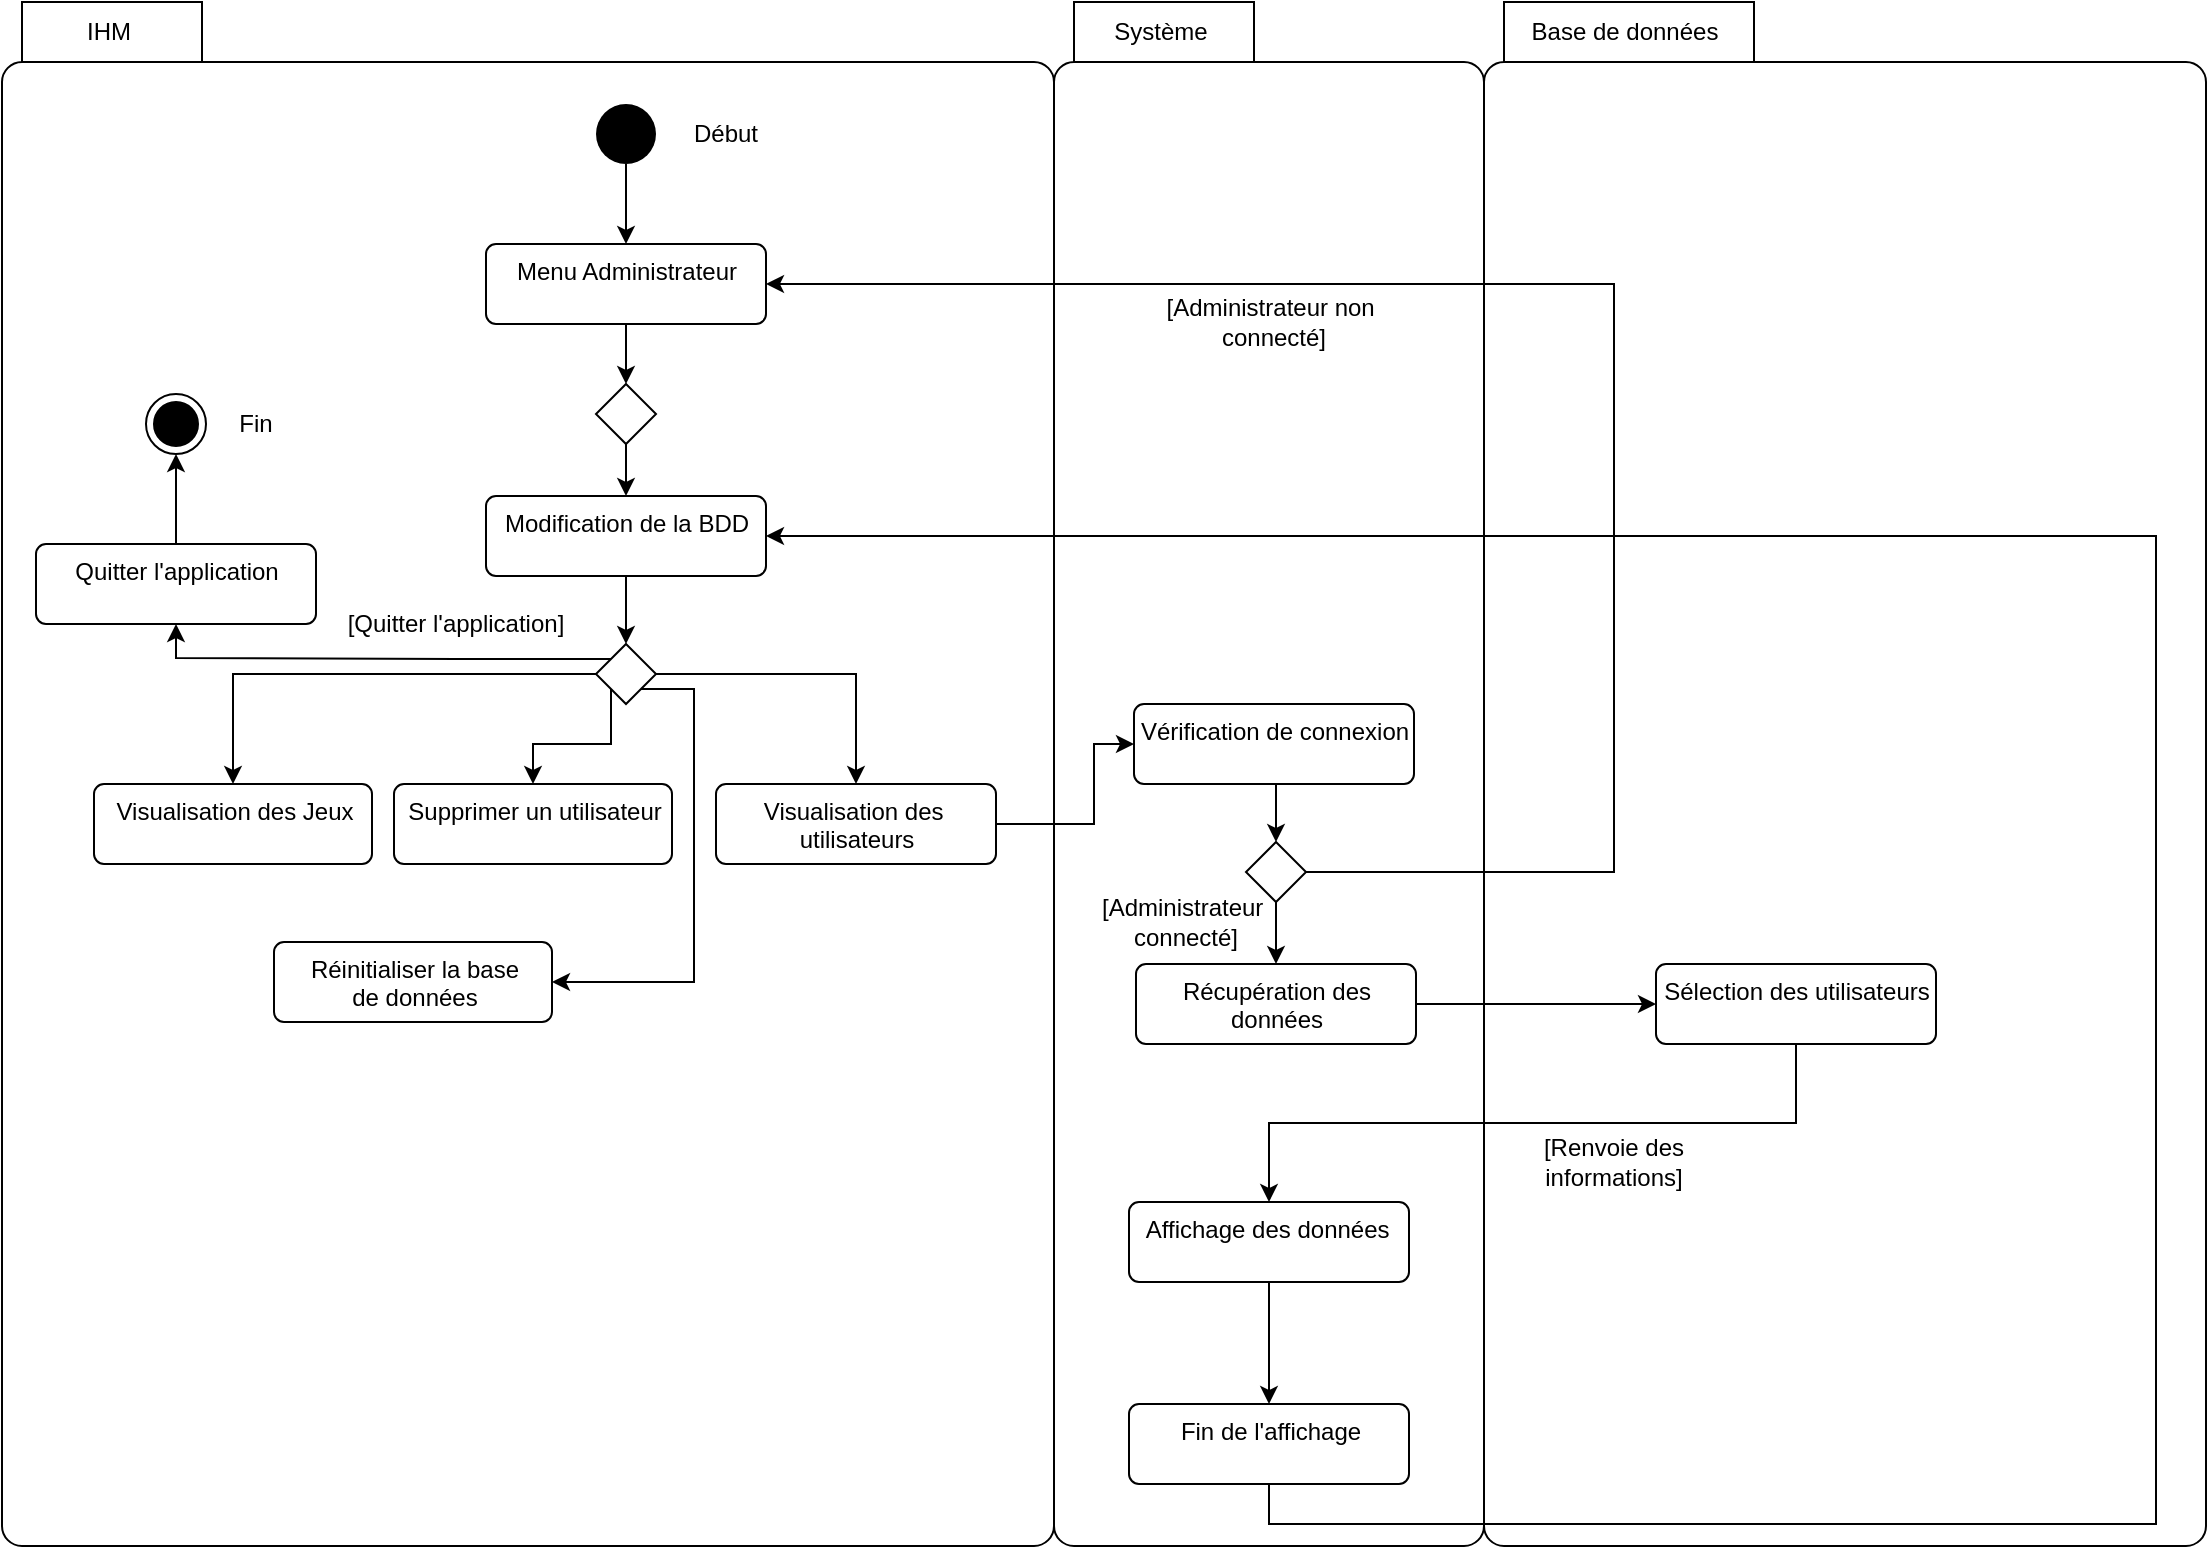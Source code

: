 <mxfile version="13.10.2" type="gitlab">
  <diagram id="Z05PBZVZRxb1dUARdPfq" name="Page-1">
    <mxGraphModel dx="1332" dy="782" grid="1" gridSize="10" guides="1" tooltips="1" connect="1" arrows="1" fold="1" page="1" pageScale="1" pageWidth="1169" pageHeight="827" math="0" shadow="0">
      <root>
        <mxCell id="0" />
        <mxCell id="1" parent="0" />
        <mxCell id="_DrJZsbk46onkXdGhjSs-1" value="Base de données" style="shape=folder;align=center;verticalAlign=middle;fontStyle=0;tabWidth=135;tabHeight=30;tabPosition=left;html=1;boundedLbl=1;labelInHeader=1;rounded=1;absoluteArcSize=1;arcSize=10;" vertex="1" parent="1">
          <mxGeometry x="775" y="20" width="361" height="772" as="geometry" />
        </mxCell>
        <mxCell id="_DrJZsbk46onkXdGhjSs-2" value="Système" style="shape=folder;align=center;verticalAlign=middle;fontStyle=0;tabWidth=100;tabHeight=30;tabPosition=left;html=1;boundedLbl=1;labelInHeader=1;rounded=1;absoluteArcSize=1;arcSize=10;" vertex="1" parent="1">
          <mxGeometry x="560" y="20" width="215" height="772" as="geometry" />
        </mxCell>
        <mxCell id="_DrJZsbk46onkXdGhjSs-3" value="IHM" style="shape=folder;align=center;verticalAlign=middle;fontStyle=0;tabWidth=100;tabHeight=30;tabPosition=left;html=1;boundedLbl=1;labelInHeader=1;rounded=1;absoluteArcSize=1;arcSize=10;" vertex="1" parent="1">
          <mxGeometry x="34" y="20" width="526" height="772" as="geometry" />
        </mxCell>
        <mxCell id="_DrJZsbk46onkXdGhjSs-4" style="edgeStyle=orthogonalEdgeStyle;rounded=0;orthogonalLoop=1;jettySize=auto;html=1;exitX=0.5;exitY=1;exitDx=0;exitDy=0;" edge="1" parent="1" source="_DrJZsbk46onkXdGhjSs-5" target="_DrJZsbk46onkXdGhjSs-7">
          <mxGeometry relative="1" as="geometry" />
        </mxCell>
        <mxCell id="_DrJZsbk46onkXdGhjSs-5" value="" style="ellipse;fillColor=#000000;strokeColor=none;" vertex="1" parent="1">
          <mxGeometry x="331" y="71" width="30" height="30" as="geometry" />
        </mxCell>
        <mxCell id="_DrJZsbk46onkXdGhjSs-6" style="edgeStyle=orthogonalEdgeStyle;rounded=0;orthogonalLoop=1;jettySize=auto;html=1;exitX=0.5;exitY=1;exitDx=0;exitDy=0;entryX=0.5;entryY=0;entryDx=0;entryDy=0;" edge="1" parent="1" source="_DrJZsbk46onkXdGhjSs-7" target="_DrJZsbk46onkXdGhjSs-11">
          <mxGeometry relative="1" as="geometry" />
        </mxCell>
        <mxCell id="_DrJZsbk46onkXdGhjSs-7" value="Menu Administrateur" style="html=1;align=center;verticalAlign=top;rounded=1;absoluteArcSize=1;arcSize=10;dashed=0;" vertex="1" parent="1">
          <mxGeometry x="276" y="141" width="140" height="40" as="geometry" />
        </mxCell>
        <mxCell id="_DrJZsbk46onkXdGhjSs-8" style="edgeStyle=orthogonalEdgeStyle;rounded=0;orthogonalLoop=1;jettySize=auto;html=1;exitX=0.5;exitY=1;exitDx=0;exitDy=0;entryX=0.5;entryY=0;entryDx=0;entryDy=0;" edge="1" parent="1" source="_DrJZsbk46onkXdGhjSs-9" target="_DrJZsbk46onkXdGhjSs-15">
          <mxGeometry relative="1" as="geometry" />
        </mxCell>
        <mxCell id="_DrJZsbk46onkXdGhjSs-9" value="Modification de la BDD" style="html=1;align=center;verticalAlign=top;rounded=1;absoluteArcSize=1;arcSize=10;dashed=0;" vertex="1" parent="1">
          <mxGeometry x="276" y="267" width="140" height="40" as="geometry" />
        </mxCell>
        <mxCell id="_DrJZsbk46onkXdGhjSs-10" style="edgeStyle=orthogonalEdgeStyle;rounded=0;orthogonalLoop=1;jettySize=auto;html=1;exitX=0.5;exitY=1;exitDx=0;exitDy=0;" edge="1" parent="1" source="_DrJZsbk46onkXdGhjSs-11" target="_DrJZsbk46onkXdGhjSs-9">
          <mxGeometry relative="1" as="geometry" />
        </mxCell>
        <mxCell id="_DrJZsbk46onkXdGhjSs-11" value="" style="rhombus;" vertex="1" parent="1">
          <mxGeometry x="331" y="211" width="30" height="30" as="geometry" />
        </mxCell>
        <mxCell id="_DrJZsbk46onkXdGhjSs-12" style="edgeStyle=orthogonalEdgeStyle;rounded=0;orthogonalLoop=1;jettySize=auto;html=1;exitX=1;exitY=0.5;exitDx=0;exitDy=0;entryX=0.5;entryY=0;entryDx=0;entryDy=0;" edge="1" parent="1" source="_DrJZsbk46onkXdGhjSs-15" target="_DrJZsbk46onkXdGhjSs-17">
          <mxGeometry relative="1" as="geometry" />
        </mxCell>
        <mxCell id="_DrJZsbk46onkXdGhjSs-13" style="edgeStyle=orthogonalEdgeStyle;rounded=0;orthogonalLoop=1;jettySize=auto;html=1;exitX=0;exitY=0.5;exitDx=0;exitDy=0;entryX=0.5;entryY=0;entryDx=0;entryDy=0;" edge="1" parent="1" source="_DrJZsbk46onkXdGhjSs-15" target="_DrJZsbk46onkXdGhjSs-18">
          <mxGeometry relative="1" as="geometry" />
        </mxCell>
        <mxCell id="_DrJZsbk46onkXdGhjSs-14" style="edgeStyle=orthogonalEdgeStyle;rounded=0;orthogonalLoop=1;jettySize=auto;html=1;exitX=0;exitY=0;exitDx=0;exitDy=0;entryX=0.5;entryY=1;entryDx=0;entryDy=0;" edge="1" parent="1" source="_DrJZsbk46onkXdGhjSs-15" target="_DrJZsbk46onkXdGhjSs-37">
          <mxGeometry relative="1" as="geometry">
            <Array as="points">
              <mxPoint x="261" y="348" />
              <mxPoint x="121" y="348" />
            </Array>
          </mxGeometry>
        </mxCell>
        <mxCell id="_DrJZsbk46onkXdGhjSs-47" style="edgeStyle=orthogonalEdgeStyle;rounded=0;orthogonalLoop=1;jettySize=auto;html=1;exitX=0;exitY=1;exitDx=0;exitDy=0;entryX=0.5;entryY=0;entryDx=0;entryDy=0;" edge="1" parent="1" source="_DrJZsbk46onkXdGhjSs-15" target="_DrJZsbk46onkXdGhjSs-46">
          <mxGeometry relative="1" as="geometry" />
        </mxCell>
        <mxCell id="_DrJZsbk46onkXdGhjSs-49" style="edgeStyle=orthogonalEdgeStyle;rounded=0;orthogonalLoop=1;jettySize=auto;html=1;exitX=1;exitY=1;exitDx=0;exitDy=0;entryX=1;entryY=0.5;entryDx=0;entryDy=0;" edge="1" parent="1" source="_DrJZsbk46onkXdGhjSs-15" target="_DrJZsbk46onkXdGhjSs-48">
          <mxGeometry relative="1" as="geometry">
            <Array as="points">
              <mxPoint x="380" y="364" />
              <mxPoint x="380" y="510" />
            </Array>
          </mxGeometry>
        </mxCell>
        <mxCell id="_DrJZsbk46onkXdGhjSs-15" value="" style="rhombus;" vertex="1" parent="1">
          <mxGeometry x="331" y="341" width="30" height="30" as="geometry" />
        </mxCell>
        <mxCell id="_DrJZsbk46onkXdGhjSs-55" style="edgeStyle=orthogonalEdgeStyle;rounded=0;orthogonalLoop=1;jettySize=auto;html=1;exitX=1;exitY=0.5;exitDx=0;exitDy=0;entryX=0;entryY=0.5;entryDx=0;entryDy=0;" edge="1" parent="1" source="_DrJZsbk46onkXdGhjSs-17" target="_DrJZsbk46onkXdGhjSs-20">
          <mxGeometry relative="1" as="geometry">
            <Array as="points">
              <mxPoint x="580" y="431" />
              <mxPoint x="580" y="391" />
            </Array>
          </mxGeometry>
        </mxCell>
        <mxCell id="_DrJZsbk46onkXdGhjSs-17" value="Visualisation des&amp;nbsp;&lt;br&gt;utilisateurs" style="html=1;align=center;verticalAlign=top;rounded=1;absoluteArcSize=1;arcSize=10;dashed=0;" vertex="1" parent="1">
          <mxGeometry x="391" y="411" width="140" height="40" as="geometry" />
        </mxCell>
        <mxCell id="_DrJZsbk46onkXdGhjSs-18" value="Visualisation des Jeux" style="html=1;align=center;verticalAlign=top;rounded=1;absoluteArcSize=1;arcSize=10;dashed=0;" vertex="1" parent="1">
          <mxGeometry x="80" y="411" width="139" height="40" as="geometry" />
        </mxCell>
        <mxCell id="_DrJZsbk46onkXdGhjSs-53" style="edgeStyle=orthogonalEdgeStyle;rounded=0;orthogonalLoop=1;jettySize=auto;html=1;exitX=0.5;exitY=1;exitDx=0;exitDy=0;entryX=0.5;entryY=0;entryDx=0;entryDy=0;" edge="1" parent="1" source="_DrJZsbk46onkXdGhjSs-20" target="_DrJZsbk46onkXdGhjSs-52">
          <mxGeometry relative="1" as="geometry" />
        </mxCell>
        <mxCell id="_DrJZsbk46onkXdGhjSs-20" value="Vérification de connexion" style="html=1;align=center;verticalAlign=top;rounded=1;absoluteArcSize=1;arcSize=10;dashed=0;" vertex="1" parent="1">
          <mxGeometry x="600" y="371" width="140" height="40" as="geometry" />
        </mxCell>
        <mxCell id="_DrJZsbk46onkXdGhjSs-21" style="edgeStyle=orthogonalEdgeStyle;rounded=0;orthogonalLoop=1;jettySize=auto;html=1;exitX=1;exitY=0.5;exitDx=0;exitDy=0;entryX=0;entryY=0.5;entryDx=0;entryDy=0;" edge="1" parent="1" source="_DrJZsbk46onkXdGhjSs-22" target="_DrJZsbk46onkXdGhjSs-24">
          <mxGeometry relative="1" as="geometry" />
        </mxCell>
        <mxCell id="_DrJZsbk46onkXdGhjSs-22" value="Récupération des &lt;br&gt;données" style="html=1;align=center;verticalAlign=top;rounded=1;absoluteArcSize=1;arcSize=10;dashed=0;" vertex="1" parent="1">
          <mxGeometry x="601" y="501" width="140" height="40" as="geometry" />
        </mxCell>
        <mxCell id="_DrJZsbk46onkXdGhjSs-23" style="edgeStyle=orthogonalEdgeStyle;rounded=0;orthogonalLoop=1;jettySize=auto;html=1;exitX=0.5;exitY=1;exitDx=0;exitDy=0;entryX=0.5;entryY=0;entryDx=0;entryDy=0;" edge="1" parent="1" source="_DrJZsbk46onkXdGhjSs-24" target="_DrJZsbk46onkXdGhjSs-26">
          <mxGeometry relative="1" as="geometry" />
        </mxCell>
        <mxCell id="_DrJZsbk46onkXdGhjSs-24" value="Sélection des utilisateurs" style="html=1;align=center;verticalAlign=top;rounded=1;absoluteArcSize=1;arcSize=10;dashed=0;" vertex="1" parent="1">
          <mxGeometry x="861" y="501" width="140" height="40" as="geometry" />
        </mxCell>
        <mxCell id="_DrJZsbk46onkXdGhjSs-60" style="edgeStyle=orthogonalEdgeStyle;rounded=0;orthogonalLoop=1;jettySize=auto;html=1;exitX=0.5;exitY=1;exitDx=0;exitDy=0;" edge="1" parent="1" source="_DrJZsbk46onkXdGhjSs-26" target="_DrJZsbk46onkXdGhjSs-30">
          <mxGeometry relative="1" as="geometry" />
        </mxCell>
        <mxCell id="_DrJZsbk46onkXdGhjSs-26" value="Affichage des données&amp;nbsp;" style="html=1;align=center;verticalAlign=top;rounded=1;absoluteArcSize=1;arcSize=10;dashed=0;" vertex="1" parent="1">
          <mxGeometry x="597.5" y="620" width="140" height="40" as="geometry" />
        </mxCell>
        <mxCell id="_DrJZsbk46onkXdGhjSs-29" style="edgeStyle=orthogonalEdgeStyle;rounded=0;orthogonalLoop=1;jettySize=auto;html=1;exitX=0.5;exitY=1;exitDx=0;exitDy=0;entryX=1;entryY=0.5;entryDx=0;entryDy=0;" edge="1" parent="1" source="_DrJZsbk46onkXdGhjSs-30" target="_DrJZsbk46onkXdGhjSs-9">
          <mxGeometry relative="1" as="geometry">
            <Array as="points">
              <mxPoint x="668" y="781" />
              <mxPoint x="1111" y="781" />
              <mxPoint x="1111" y="287" />
            </Array>
          </mxGeometry>
        </mxCell>
        <mxCell id="_DrJZsbk46onkXdGhjSs-30" value="Fin de l&#39;affichage" style="html=1;align=center;verticalAlign=top;rounded=1;absoluteArcSize=1;arcSize=10;dashed=0;" vertex="1" parent="1">
          <mxGeometry x="597.5" y="721" width="140" height="40" as="geometry" />
        </mxCell>
        <mxCell id="_DrJZsbk46onkXdGhjSs-36" style="edgeStyle=orthogonalEdgeStyle;rounded=0;orthogonalLoop=1;jettySize=auto;html=1;exitX=0.5;exitY=0;exitDx=0;exitDy=0;entryX=0.5;entryY=1;entryDx=0;entryDy=0;" edge="1" parent="1" source="_DrJZsbk46onkXdGhjSs-37" target="_DrJZsbk46onkXdGhjSs-38">
          <mxGeometry relative="1" as="geometry" />
        </mxCell>
        <mxCell id="_DrJZsbk46onkXdGhjSs-37" value="Quitter l&#39;application" style="html=1;align=center;verticalAlign=top;rounded=1;absoluteArcSize=1;arcSize=10;dashed=0;" vertex="1" parent="1">
          <mxGeometry x="51" y="291" width="140" height="40" as="geometry" />
        </mxCell>
        <mxCell id="_DrJZsbk46onkXdGhjSs-38" value="" style="ellipse;html=1;shape=endState;fillColor=#000000;strokeColor=#000000;" vertex="1" parent="1">
          <mxGeometry x="106" y="216" width="30" height="30" as="geometry" />
        </mxCell>
        <mxCell id="_DrJZsbk46onkXdGhjSs-39" value="Début" style="text;html=1;strokeColor=none;fillColor=none;align=center;verticalAlign=middle;whiteSpace=wrap;rounded=0;" vertex="1" parent="1">
          <mxGeometry x="376" y="76" width="40" height="20" as="geometry" />
        </mxCell>
        <mxCell id="_DrJZsbk46onkXdGhjSs-40" value="Fin" style="text;html=1;strokeColor=none;fillColor=none;align=center;verticalAlign=middle;whiteSpace=wrap;rounded=0;" vertex="1" parent="1">
          <mxGeometry x="141" y="221" width="40" height="20" as="geometry" />
        </mxCell>
        <mxCell id="_DrJZsbk46onkXdGhjSs-44" value="[Quitter l&#39;application]" style="text;html=1;strokeColor=none;fillColor=none;align=center;verticalAlign=middle;whiteSpace=wrap;rounded=0;" vertex="1" parent="1">
          <mxGeometry x="191" y="321" width="140" height="20" as="geometry" />
        </mxCell>
        <mxCell id="_DrJZsbk46onkXdGhjSs-45" value="[Renvoie des informations]" style="text;html=1;strokeColor=none;fillColor=none;align=center;verticalAlign=middle;whiteSpace=wrap;rounded=0;" vertex="1" parent="1">
          <mxGeometry x="770" y="590" width="140" height="20" as="geometry" />
        </mxCell>
        <mxCell id="_DrJZsbk46onkXdGhjSs-46" value="Supprimer un utilisateur" style="html=1;align=center;verticalAlign=top;rounded=1;absoluteArcSize=1;arcSize=10;dashed=0;" vertex="1" parent="1">
          <mxGeometry x="230" y="411" width="139" height="40" as="geometry" />
        </mxCell>
        <mxCell id="_DrJZsbk46onkXdGhjSs-48" value="Réinitialiser la base &lt;br&gt;de données" style="html=1;align=center;verticalAlign=top;rounded=1;absoluteArcSize=1;arcSize=10;dashed=0;" vertex="1" parent="1">
          <mxGeometry x="170" y="490" width="139" height="40" as="geometry" />
        </mxCell>
        <mxCell id="_DrJZsbk46onkXdGhjSs-54" style="edgeStyle=orthogonalEdgeStyle;rounded=0;orthogonalLoop=1;jettySize=auto;html=1;exitX=0.5;exitY=1;exitDx=0;exitDy=0;entryX=0.5;entryY=0;entryDx=0;entryDy=0;" edge="1" parent="1" source="_DrJZsbk46onkXdGhjSs-52" target="_DrJZsbk46onkXdGhjSs-22">
          <mxGeometry relative="1" as="geometry" />
        </mxCell>
        <mxCell id="_DrJZsbk46onkXdGhjSs-56" style="edgeStyle=orthogonalEdgeStyle;rounded=0;orthogonalLoop=1;jettySize=auto;html=1;exitX=1;exitY=0.5;exitDx=0;exitDy=0;entryX=1;entryY=0.5;entryDx=0;entryDy=0;" edge="1" parent="1" source="_DrJZsbk46onkXdGhjSs-52" target="_DrJZsbk46onkXdGhjSs-7">
          <mxGeometry relative="1" as="geometry">
            <Array as="points">
              <mxPoint x="840" y="455" />
              <mxPoint x="840" y="161" />
            </Array>
          </mxGeometry>
        </mxCell>
        <mxCell id="_DrJZsbk46onkXdGhjSs-52" value="" style="rhombus;" vertex="1" parent="1">
          <mxGeometry x="656" y="440" width="30" height="30" as="geometry" />
        </mxCell>
        <mxCell id="_DrJZsbk46onkXdGhjSs-58" value="[Administrateur non&amp;nbsp;&lt;br&gt;connecté]" style="text;html=1;strokeColor=none;fillColor=none;align=center;verticalAlign=middle;whiteSpace=wrap;rounded=0;" vertex="1" parent="1">
          <mxGeometry x="600" y="170" width="140" height="20" as="geometry" />
        </mxCell>
        <mxCell id="_DrJZsbk46onkXdGhjSs-59" value="[Administrateur&amp;nbsp;&lt;br&gt;connecté]" style="text;html=1;strokeColor=none;fillColor=none;align=center;verticalAlign=middle;whiteSpace=wrap;rounded=0;" vertex="1" parent="1">
          <mxGeometry x="556" y="470" width="140" height="20" as="geometry" />
        </mxCell>
      </root>
    </mxGraphModel>
  </diagram>
</mxfile>
